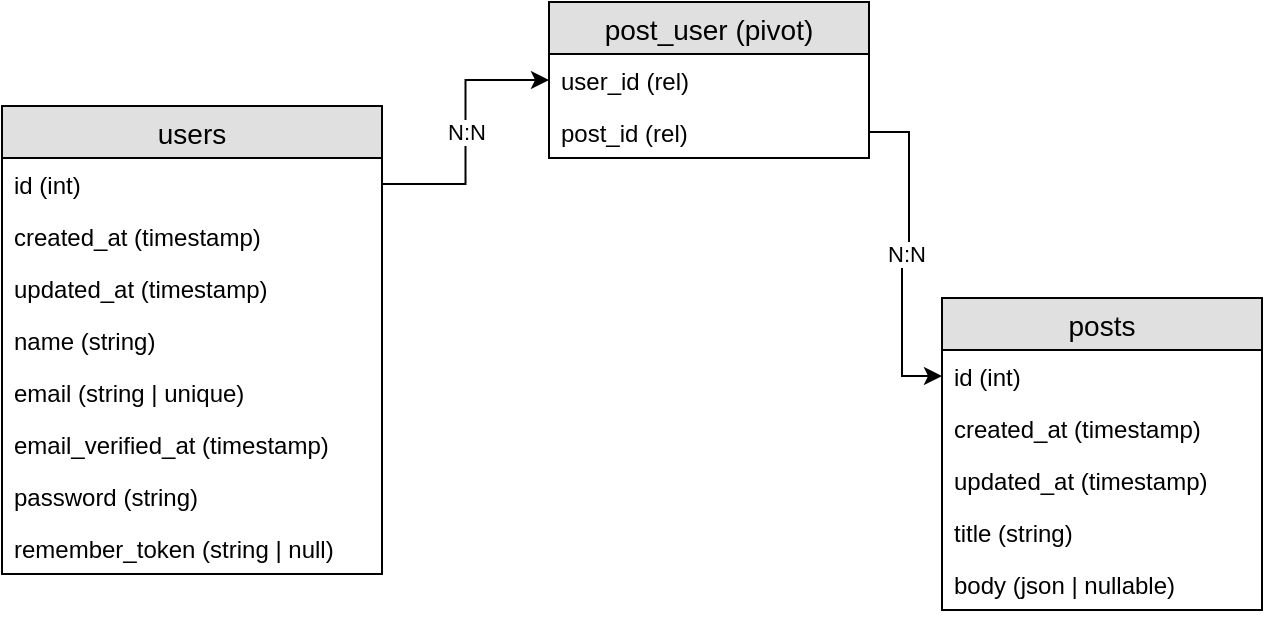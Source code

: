 <mxfile version="22.0.8" type="device">
  <diagram id="0u7K_lOJ-KjEG8qIoPZT" name="Page-1">
    <mxGraphModel dx="1941" dy="586" grid="1" gridSize="10" guides="1" tooltips="1" connect="0" arrows="1" fold="1" page="1" pageScale="1" pageWidth="827" pageHeight="1169" math="0" shadow="0">
      <root>
        <mxCell id="0" />
        <mxCell id="1" parent="0" />
        <mxCell id="ExaXDKueG3LK60wbwNTI-1" value="users" style="swimlane;fontStyle=0;childLayout=stackLayout;horizontal=1;startSize=26;fillColor=#e0e0e0;horizontalStack=0;resizeParent=1;resizeParentMax=0;resizeLast=0;collapsible=1;marginBottom=0;swimlaneFillColor=#ffffff;align=center;fontSize=14;" parent="1" vertex="1">
          <mxGeometry x="-20" y="140" width="190" height="234" as="geometry" />
        </mxCell>
        <mxCell id="ExaXDKueG3LK60wbwNTI-2" value="id (int)" style="text;strokeColor=none;fillColor=none;spacingLeft=4;spacingRight=4;overflow=hidden;rotatable=0;points=[[0,0.5],[1,0.5]];portConstraint=eastwest;fontSize=12;" parent="ExaXDKueG3LK60wbwNTI-1" vertex="1">
          <mxGeometry y="26" width="190" height="26" as="geometry" />
        </mxCell>
        <mxCell id="ExaXDKueG3LK60wbwNTI-3" value="created_at (timestamp)" style="text;strokeColor=none;fillColor=none;spacingLeft=4;spacingRight=4;overflow=hidden;rotatable=0;points=[[0,0.5],[1,0.5]];portConstraint=eastwest;fontSize=12;" parent="ExaXDKueG3LK60wbwNTI-1" vertex="1">
          <mxGeometry y="52" width="190" height="26" as="geometry" />
        </mxCell>
        <mxCell id="ExaXDKueG3LK60wbwNTI-4" value="updated_at (timestamp)" style="text;strokeColor=none;fillColor=none;spacingLeft=4;spacingRight=4;overflow=hidden;rotatable=0;points=[[0,0.5],[1,0.5]];portConstraint=eastwest;fontSize=12;" parent="ExaXDKueG3LK60wbwNTI-1" vertex="1">
          <mxGeometry y="78" width="190" height="26" as="geometry" />
        </mxCell>
        <mxCell id="ExaXDKueG3LK60wbwNTI-23" value="name (string)" style="text;strokeColor=none;fillColor=none;spacingLeft=4;spacingRight=4;overflow=hidden;rotatable=0;points=[[0,0.5],[1,0.5]];portConstraint=eastwest;fontSize=12;" parent="ExaXDKueG3LK60wbwNTI-1" vertex="1">
          <mxGeometry y="104" width="190" height="26" as="geometry" />
        </mxCell>
        <mxCell id="ExaXDKueG3LK60wbwNTI-24" value="email (string | unique)" style="text;strokeColor=none;fillColor=none;spacingLeft=4;spacingRight=4;overflow=hidden;rotatable=0;points=[[0,0.5],[1,0.5]];portConstraint=eastwest;fontSize=12;" parent="ExaXDKueG3LK60wbwNTI-1" vertex="1">
          <mxGeometry y="130" width="190" height="26" as="geometry" />
        </mxCell>
        <mxCell id="ExaXDKueG3LK60wbwNTI-25" value="email_verified_at (timestamp)" style="text;strokeColor=none;fillColor=none;spacingLeft=4;spacingRight=4;overflow=hidden;rotatable=0;points=[[0,0.5],[1,0.5]];portConstraint=eastwest;fontSize=12;" parent="ExaXDKueG3LK60wbwNTI-1" vertex="1">
          <mxGeometry y="156" width="190" height="26" as="geometry" />
        </mxCell>
        <mxCell id="ExaXDKueG3LK60wbwNTI-26" value="password (string)" style="text;strokeColor=none;fillColor=none;spacingLeft=4;spacingRight=4;overflow=hidden;rotatable=0;points=[[0,0.5],[1,0.5]];portConstraint=eastwest;fontSize=12;" parent="ExaXDKueG3LK60wbwNTI-1" vertex="1">
          <mxGeometry y="182" width="190" height="26" as="geometry" />
        </mxCell>
        <mxCell id="ExaXDKueG3LK60wbwNTI-27" value="remember_token (string | null)" style="text;strokeColor=none;fillColor=none;spacingLeft=4;spacingRight=4;overflow=hidden;rotatable=0;points=[[0,0.5],[1,0.5]];portConstraint=eastwest;fontSize=12;" parent="ExaXDKueG3LK60wbwNTI-1" vertex="1">
          <mxGeometry y="208" width="190" height="26" as="geometry" />
        </mxCell>
        <mxCell id="ExaXDKueG3LK60wbwNTI-5" value="posts" style="swimlane;fontStyle=0;childLayout=stackLayout;horizontal=1;startSize=26;fillColor=#e0e0e0;horizontalStack=0;resizeParent=1;resizeParentMax=0;resizeLast=0;collapsible=1;marginBottom=0;swimlaneFillColor=#ffffff;align=center;fontSize=14;" parent="1" vertex="1">
          <mxGeometry x="450" y="236" width="160" height="156" as="geometry" />
        </mxCell>
        <mxCell id="ExaXDKueG3LK60wbwNTI-6" value="id (int)" style="text;strokeColor=none;fillColor=none;spacingLeft=4;spacingRight=4;overflow=hidden;rotatable=0;points=[[0,0.5],[1,0.5]];portConstraint=eastwest;fontSize=12;" parent="ExaXDKueG3LK60wbwNTI-5" vertex="1">
          <mxGeometry y="26" width="160" height="26" as="geometry" />
        </mxCell>
        <mxCell id="ExaXDKueG3LK60wbwNTI-7" value="created_at (timestamp)" style="text;strokeColor=none;fillColor=none;spacingLeft=4;spacingRight=4;overflow=hidden;rotatable=0;points=[[0,0.5],[1,0.5]];portConstraint=eastwest;fontSize=12;" parent="ExaXDKueG3LK60wbwNTI-5" vertex="1">
          <mxGeometry y="52" width="160" height="26" as="geometry" />
        </mxCell>
        <mxCell id="ExaXDKueG3LK60wbwNTI-8" value="updated_at (timestamp)" style="text;strokeColor=none;fillColor=none;spacingLeft=4;spacingRight=4;overflow=hidden;rotatable=0;points=[[0,0.5],[1,0.5]];portConstraint=eastwest;fontSize=12;" parent="ExaXDKueG3LK60wbwNTI-5" vertex="1">
          <mxGeometry y="78" width="160" height="26" as="geometry" />
        </mxCell>
        <mxCell id="ExaXDKueG3LK60wbwNTI-28" value="title (string)" style="text;strokeColor=none;fillColor=none;spacingLeft=4;spacingRight=4;overflow=hidden;rotatable=0;points=[[0,0.5],[1,0.5]];portConstraint=eastwest;fontSize=12;" parent="ExaXDKueG3LK60wbwNTI-5" vertex="1">
          <mxGeometry y="104" width="160" height="26" as="geometry" />
        </mxCell>
        <mxCell id="ExaXDKueG3LK60wbwNTI-29" value="body (json | nullable)" style="text;strokeColor=none;fillColor=none;spacingLeft=4;spacingRight=4;overflow=hidden;rotatable=0;points=[[0,0.5],[1,0.5]];portConstraint=eastwest;fontSize=12;" parent="ExaXDKueG3LK60wbwNTI-5" vertex="1">
          <mxGeometry y="130" width="160" height="26" as="geometry" />
        </mxCell>
        <mxCell id="ExaXDKueG3LK60wbwNTI-9" value="post_user (pivot)" style="swimlane;fontStyle=0;childLayout=stackLayout;horizontal=1;startSize=26;fillColor=#e0e0e0;horizontalStack=0;resizeParent=1;resizeParentMax=0;resizeLast=0;collapsible=1;marginBottom=0;swimlaneFillColor=#ffffff;align=center;fontSize=14;" parent="1" vertex="1">
          <mxGeometry x="253.5" y="88" width="160" height="78" as="geometry" />
        </mxCell>
        <mxCell id="ExaXDKueG3LK60wbwNTI-10" value="user_id (rel)" style="text;strokeColor=none;fillColor=none;spacingLeft=4;spacingRight=4;overflow=hidden;rotatable=0;points=[[0,0.5],[1,0.5]];portConstraint=eastwest;fontSize=12;" parent="ExaXDKueG3LK60wbwNTI-9" vertex="1">
          <mxGeometry y="26" width="160" height="26" as="geometry" />
        </mxCell>
        <mxCell id="ExaXDKueG3LK60wbwNTI-11" value="post_id (rel)" style="text;strokeColor=none;fillColor=none;spacingLeft=4;spacingRight=4;overflow=hidden;rotatable=0;points=[[0,0.5],[1,0.5]];portConstraint=eastwest;fontSize=12;" parent="ExaXDKueG3LK60wbwNTI-9" vertex="1">
          <mxGeometry y="52" width="160" height="26" as="geometry" />
        </mxCell>
        <mxCell id="ExaXDKueG3LK60wbwNTI-13" value="N:N" style="edgeStyle=orthogonalEdgeStyle;rounded=0;orthogonalLoop=1;jettySize=auto;html=1;" parent="1" source="ExaXDKueG3LK60wbwNTI-2" target="ExaXDKueG3LK60wbwNTI-10" edge="1">
          <mxGeometry relative="1" as="geometry" />
        </mxCell>
        <mxCell id="ExaXDKueG3LK60wbwNTI-14" value="N:N" style="edgeStyle=orthogonalEdgeStyle;rounded=0;orthogonalLoop=1;jettySize=auto;html=1;" parent="1" source="ExaXDKueG3LK60wbwNTI-11" target="ExaXDKueG3LK60wbwNTI-6" edge="1">
          <mxGeometry relative="1" as="geometry" />
        </mxCell>
      </root>
    </mxGraphModel>
  </diagram>
</mxfile>
